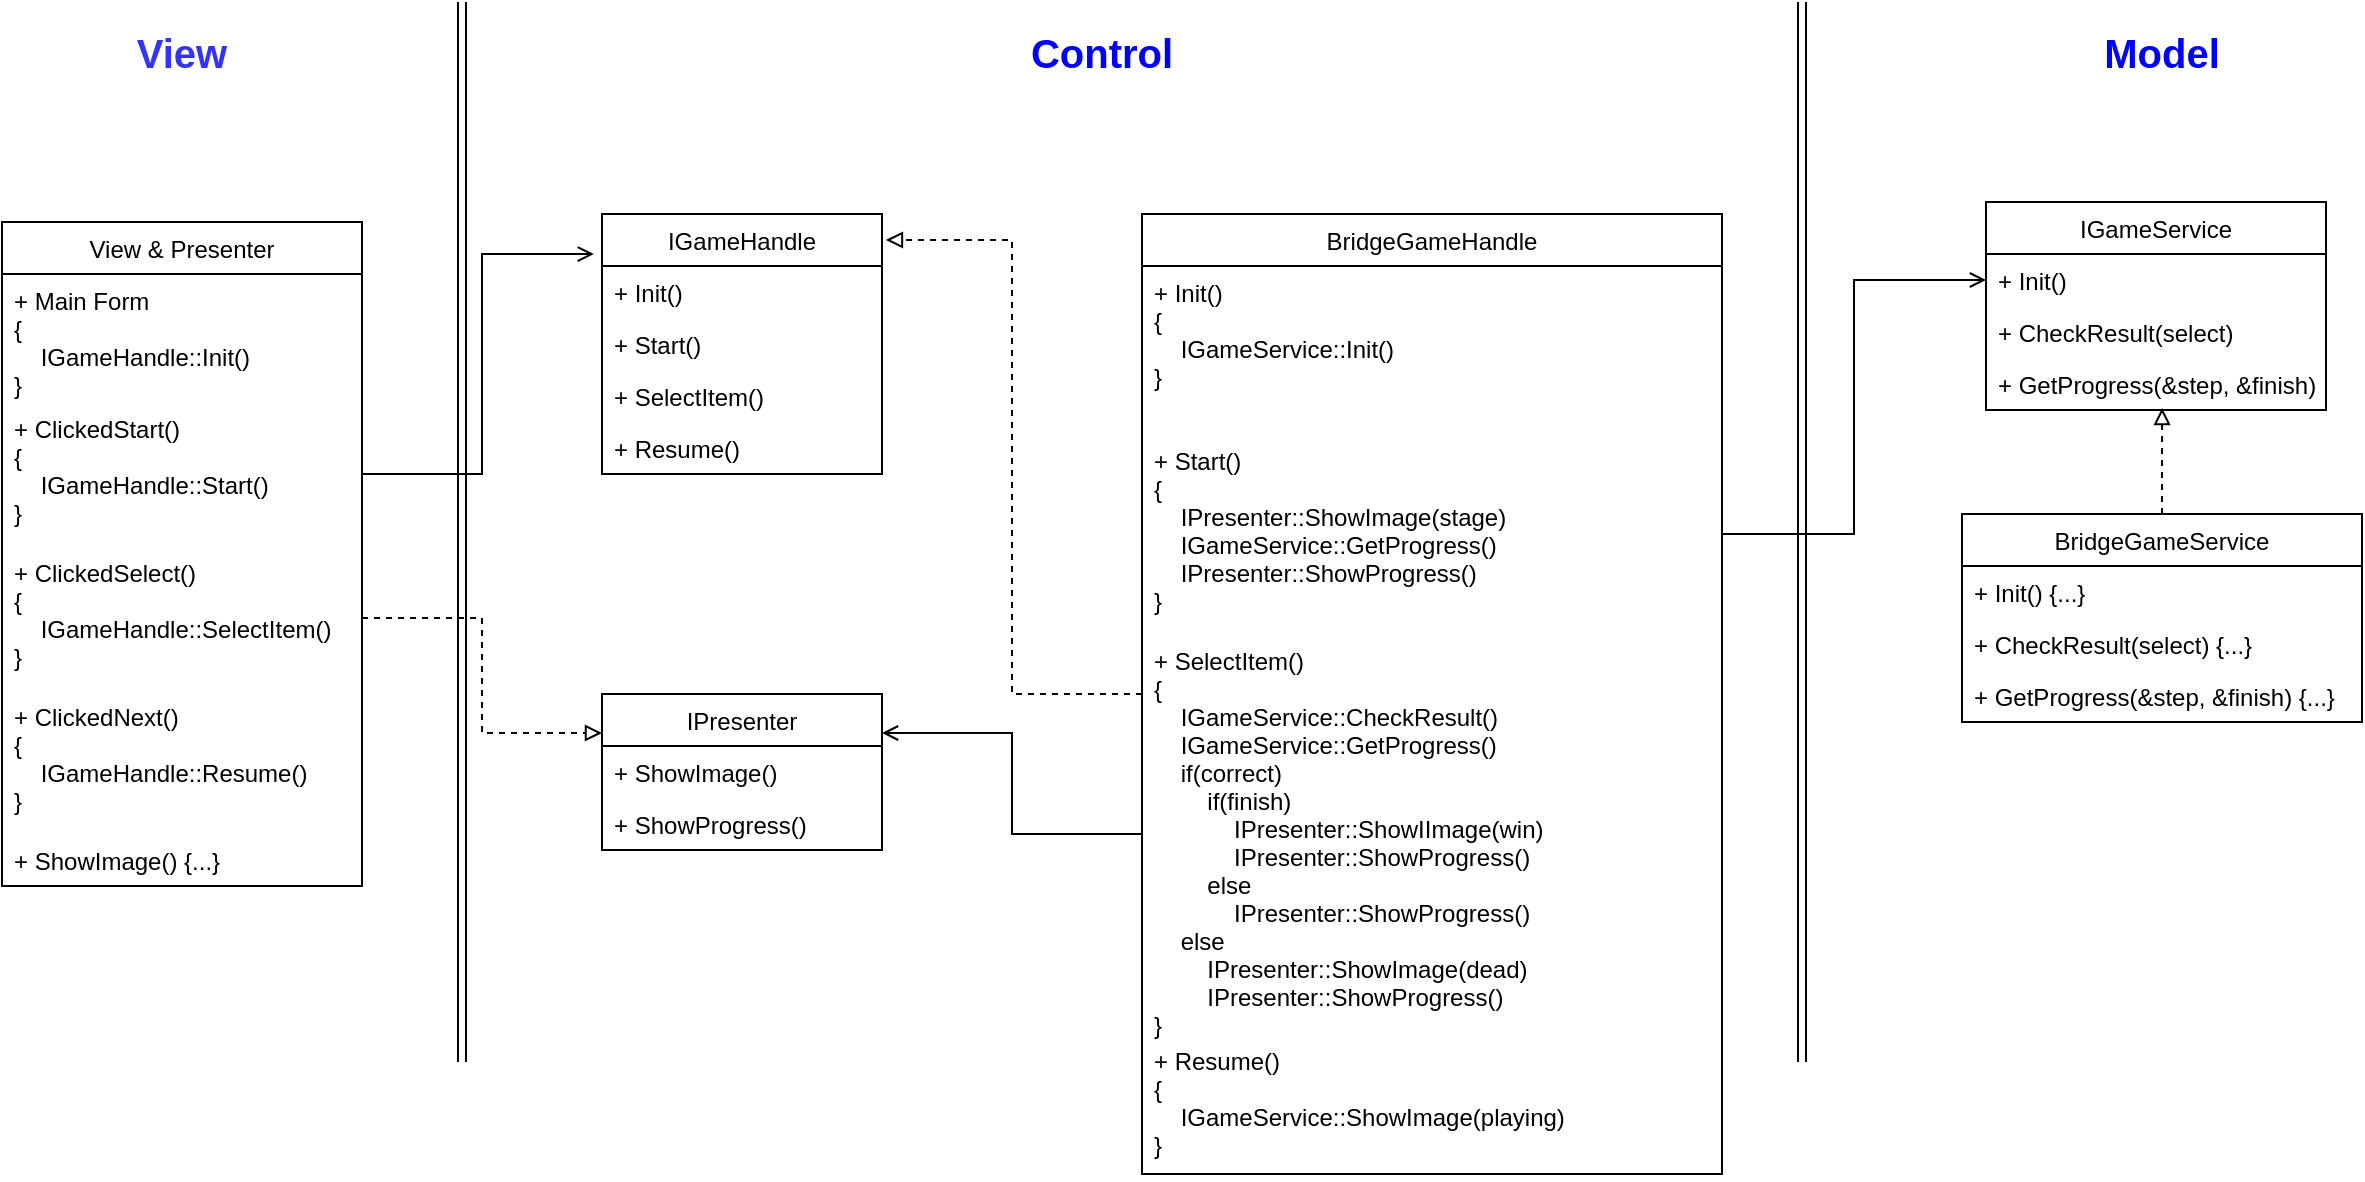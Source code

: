<mxfile version="15.4.0" type="device"><diagram name="MVC architecture" id="NlLf-IjyudRxgn_Lcmmp"><mxGraphModel dx="1422" dy="822" grid="1" gridSize="10" guides="1" tooltips="1" connect="1" arrows="1" fold="1" page="1" pageScale="1" pageWidth="3300" pageHeight="2339" math="0" shadow="0"><root><mxCell id="dJ4hByP45QBNI8E96MP--0"/><mxCell id="dJ4hByP45QBNI8E96MP--1" parent="dJ4hByP45QBNI8E96MP--0"/><mxCell id="dJ4hByP45QBNI8E96MP--2" value="View &amp; Presenter" style="swimlane;fontStyle=0;childLayout=stackLayout;horizontal=1;startSize=26;fillColor=none;horizontalStack=0;resizeParent=1;resizeParentMax=0;resizeLast=0;collapsible=1;marginBottom=0;" parent="dJ4hByP45QBNI8E96MP--1" vertex="1"><mxGeometry x="120" y="200" width="180" height="332" as="geometry"/></mxCell><mxCell id="dJ4hByP45QBNI8E96MP--3" value="+ Main Form&#10;{&#10;    IGameHandle::Init()&#10;}" style="text;strokeColor=none;fillColor=none;align=left;verticalAlign=top;spacingLeft=4;spacingRight=4;overflow=hidden;rotatable=0;points=[[0,0.5],[1,0.5]];portConstraint=eastwest;" parent="dJ4hByP45QBNI8E96MP--2" vertex="1"><mxGeometry y="26" width="180" height="64" as="geometry"/></mxCell><mxCell id="dJ4hByP45QBNI8E96MP--4" value="+ ClickedStart()&#10;{&#10;&#9;    IGameHandle::Start()&#10;}" style="text;strokeColor=none;fillColor=none;align=left;verticalAlign=top;spacingLeft=4;spacingRight=4;overflow=hidden;rotatable=0;points=[[0,0.5],[1,0.5]];portConstraint=eastwest;" parent="dJ4hByP45QBNI8E96MP--2" vertex="1"><mxGeometry y="90" width="180" height="72" as="geometry"/></mxCell><mxCell id="dJ4hByP45QBNI8E96MP--5" value="+ ClickedSelect()&#10;{&#10;&#9;    IGameHandle::SelectItem()&#10;}" style="text;strokeColor=none;fillColor=none;align=left;verticalAlign=top;spacingLeft=4;spacingRight=4;overflow=hidden;rotatable=0;points=[[0,0.5],[1,0.5]];portConstraint=eastwest;" parent="dJ4hByP45QBNI8E96MP--2" vertex="1"><mxGeometry y="162" width="180" height="72" as="geometry"/></mxCell><mxCell id="dJ4hByP45QBNI8E96MP--6" value="+ ClickedNext()&#10;{&#10;&#9;    IGameHandle::Resume()&#10;}" style="text;strokeColor=none;fillColor=none;align=left;verticalAlign=top;spacingLeft=4;spacingRight=4;overflow=hidden;rotatable=0;points=[[0,0.5],[1,0.5]];portConstraint=eastwest;" parent="dJ4hByP45QBNI8E96MP--2" vertex="1"><mxGeometry y="234" width="180" height="72" as="geometry"/></mxCell><mxCell id="dJ4hByP45QBNI8E96MP--7" value="+ ShowImage() {...}" style="text;strokeColor=none;fillColor=none;align=left;verticalAlign=top;spacingLeft=4;spacingRight=4;overflow=hidden;rotatable=0;points=[[0,0.5],[1,0.5]];portConstraint=eastwest;" parent="dJ4hByP45QBNI8E96MP--2" vertex="1"><mxGeometry y="306" width="180" height="26" as="geometry"/></mxCell><mxCell id="dJ4hByP45QBNI8E96MP--8" value="IGameHandle" style="swimlane;fontStyle=0;childLayout=stackLayout;horizontal=1;startSize=26;fillColor=none;horizontalStack=0;resizeParent=1;resizeParentMax=0;resizeLast=0;collapsible=1;marginBottom=0;" parent="dJ4hByP45QBNI8E96MP--1" vertex="1"><mxGeometry x="420" y="196" width="140" height="130" as="geometry"/></mxCell><mxCell id="dJ4hByP45QBNI8E96MP--9" value="+ Init()" style="text;strokeColor=none;fillColor=none;align=left;verticalAlign=top;spacingLeft=4;spacingRight=4;overflow=hidden;rotatable=0;points=[[0,0.5],[1,0.5]];portConstraint=eastwest;" parent="dJ4hByP45QBNI8E96MP--8" vertex="1"><mxGeometry y="26" width="140" height="26" as="geometry"/></mxCell><mxCell id="dJ4hByP45QBNI8E96MP--10" value="+ Start()" style="text;strokeColor=none;fillColor=none;align=left;verticalAlign=top;spacingLeft=4;spacingRight=4;overflow=hidden;rotatable=0;points=[[0,0.5],[1,0.5]];portConstraint=eastwest;" parent="dJ4hByP45QBNI8E96MP--8" vertex="1"><mxGeometry y="52" width="140" height="26" as="geometry"/></mxCell><mxCell id="dJ4hByP45QBNI8E96MP--11" value="+ SelectItem()" style="text;strokeColor=none;fillColor=none;align=left;verticalAlign=top;spacingLeft=4;spacingRight=4;overflow=hidden;rotatable=0;points=[[0,0.5],[1,0.5]];portConstraint=eastwest;" parent="dJ4hByP45QBNI8E96MP--8" vertex="1"><mxGeometry y="78" width="140" height="26" as="geometry"/></mxCell><mxCell id="dJ4hByP45QBNI8E96MP--12" value="+ Resume()" style="text;strokeColor=none;fillColor=none;align=left;verticalAlign=top;spacingLeft=4;spacingRight=4;overflow=hidden;rotatable=0;points=[[0,0.5],[1,0.5]];portConstraint=eastwest;" parent="dJ4hByP45QBNI8E96MP--8" vertex="1"><mxGeometry y="104" width="140" height="26" as="geometry"/></mxCell><mxCell id="dJ4hByP45QBNI8E96MP--13" style="edgeStyle=orthogonalEdgeStyle;rounded=0;orthogonalLoop=1;jettySize=auto;html=1;entryX=1.014;entryY=0.1;entryDx=0;entryDy=0;entryPerimeter=0;dashed=1;endArrow=block;endFill=0;" parent="dJ4hByP45QBNI8E96MP--1" source="dJ4hByP45QBNI8E96MP--14" target="dJ4hByP45QBNI8E96MP--8" edge="1"><mxGeometry relative="1" as="geometry"/></mxCell><mxCell id="dJ4hByP45QBNI8E96MP--14" value="BridgeGameHandle" style="swimlane;fontStyle=0;align=center;verticalAlign=top;childLayout=stackLayout;horizontal=1;startSize=26;horizontalStack=0;resizeParent=1;resizeParentMax=0;resizeLast=0;collapsible=1;marginBottom=0;" parent="dJ4hByP45QBNI8E96MP--1" vertex="1"><mxGeometry x="690" y="196" width="290" height="480" as="geometry"/></mxCell><mxCell id="dJ4hByP45QBNI8E96MP--15" value="+ Init()&#10;{&#10;    IGameService::Init()&#10;}" style="text;strokeColor=none;fillColor=none;align=left;verticalAlign=top;spacingLeft=4;spacingRight=4;overflow=hidden;rotatable=0;points=[[0,0.5],[1,0.5]];portConstraint=eastwest;" parent="dJ4hByP45QBNI8E96MP--14" vertex="1"><mxGeometry y="26" width="290" height="84" as="geometry"/></mxCell><mxCell id="dJ4hByP45QBNI8E96MP--16" value="+ Start()&#10;{&#10;    IPresenter::ShowImage(stage)&#10;    IGameService::GetProgress()&#10;    IPresenter::ShowProgress()&#10;}" style="text;strokeColor=none;fillColor=none;align=left;verticalAlign=top;spacingLeft=4;spacingRight=4;overflow=hidden;rotatable=0;points=[[0,0.5],[1,0.5]];portConstraint=eastwest;" parent="dJ4hByP45QBNI8E96MP--14" vertex="1"><mxGeometry y="110" width="290" height="100" as="geometry"/></mxCell><mxCell id="dJ4hByP45QBNI8E96MP--17" value="+ SelectItem()&#10;{&#10;    IGameService::CheckResult()&#10;    IGameService::GetProgress()&#10;    if(correct)&#10;        if(finish)&#10;            IPresenter::ShowIImage(win)&#10;            IPresenter::ShowProgress()&#10;        else&#10;            IPresenter::ShowProgress()&#10;    else&#10;        IPresenter::ShowImage(dead)&#10;        IPresenter::ShowProgress()&#10;}" style="text;strokeColor=none;fillColor=none;align=left;verticalAlign=top;spacingLeft=4;spacingRight=4;overflow=hidden;rotatable=0;points=[[0,0.5],[1,0.5]];portConstraint=eastwest;" parent="dJ4hByP45QBNI8E96MP--14" vertex="1"><mxGeometry y="210" width="290" height="200" as="geometry"/></mxCell><mxCell id="dJ4hByP45QBNI8E96MP--18" value="+ Resume()&#10;{&#10;    IGameService::ShowImage(playing)&#10;}" style="text;strokeColor=none;fillColor=none;align=left;verticalAlign=top;spacingLeft=4;spacingRight=4;overflow=hidden;rotatable=0;points=[[0,0.5],[1,0.5]];portConstraint=eastwest;" parent="dJ4hByP45QBNI8E96MP--14" vertex="1"><mxGeometry y="410" width="290" height="70" as="geometry"/></mxCell><mxCell id="dJ4hByP45QBNI8E96MP--19" value="IGameService" style="swimlane;fontStyle=0;childLayout=stackLayout;horizontal=1;startSize=26;fillColor=none;horizontalStack=0;resizeParent=1;resizeParentMax=0;resizeLast=0;collapsible=1;marginBottom=0;" parent="dJ4hByP45QBNI8E96MP--1" vertex="1"><mxGeometry x="1112" y="190" width="170" height="104" as="geometry"/></mxCell><mxCell id="dJ4hByP45QBNI8E96MP--20" value="+ Init()" style="text;strokeColor=none;fillColor=none;align=left;verticalAlign=top;spacingLeft=4;spacingRight=4;overflow=hidden;rotatable=0;points=[[0,0.5],[1,0.5]];portConstraint=eastwest;" parent="dJ4hByP45QBNI8E96MP--19" vertex="1"><mxGeometry y="26" width="170" height="26" as="geometry"/></mxCell><mxCell id="dJ4hByP45QBNI8E96MP--21" value="+ CheckResult(select)" style="text;strokeColor=none;fillColor=none;align=left;verticalAlign=top;spacingLeft=4;spacingRight=4;overflow=hidden;rotatable=0;points=[[0,0.5],[1,0.5]];portConstraint=eastwest;" parent="dJ4hByP45QBNI8E96MP--19" vertex="1"><mxGeometry y="52" width="170" height="26" as="geometry"/></mxCell><mxCell id="dJ4hByP45QBNI8E96MP--22" value="+ GetProgress(&amp;step, &amp;finish)" style="text;strokeColor=none;fillColor=none;align=left;verticalAlign=top;spacingLeft=4;spacingRight=4;overflow=hidden;rotatable=0;points=[[0,0.5],[1,0.5]];portConstraint=eastwest;" parent="dJ4hByP45QBNI8E96MP--19" vertex="1"><mxGeometry y="78" width="170" height="26" as="geometry"/></mxCell><mxCell id="dJ4hByP45QBNI8E96MP--23" value="IPresenter" style="swimlane;fontStyle=0;childLayout=stackLayout;horizontal=1;startSize=26;fillColor=none;horizontalStack=0;resizeParent=1;resizeParentMax=0;resizeLast=0;collapsible=1;marginBottom=0;" parent="dJ4hByP45QBNI8E96MP--1" vertex="1"><mxGeometry x="420" y="436" width="140" height="78" as="geometry"/></mxCell><mxCell id="dJ4hByP45QBNI8E96MP--24" value="+ ShowImage()" style="text;strokeColor=none;fillColor=none;align=left;verticalAlign=top;spacingLeft=4;spacingRight=4;overflow=hidden;rotatable=0;points=[[0,0.5],[1,0.5]];portConstraint=eastwest;" parent="dJ4hByP45QBNI8E96MP--23" vertex="1"><mxGeometry y="26" width="140" height="26" as="geometry"/></mxCell><mxCell id="dJ4hByP45QBNI8E96MP--25" value="+ ShowProgress()" style="text;strokeColor=none;fillColor=none;align=left;verticalAlign=top;spacingLeft=4;spacingRight=4;overflow=hidden;rotatable=0;points=[[0,0.5],[1,0.5]];portConstraint=eastwest;" parent="dJ4hByP45QBNI8E96MP--23" vertex="1"><mxGeometry y="52" width="140" height="26" as="geometry"/></mxCell><mxCell id="dJ4hByP45QBNI8E96MP--26" style="edgeStyle=orthogonalEdgeStyle;rounded=0;orthogonalLoop=1;jettySize=auto;html=1;exitX=0.5;exitY=0;exitDx=0;exitDy=0;entryX=0.518;entryY=0.962;entryDx=0;entryDy=0;entryPerimeter=0;dashed=1;endArrow=block;endFill=0;" parent="dJ4hByP45QBNI8E96MP--1" source="dJ4hByP45QBNI8E96MP--27" target="dJ4hByP45QBNI8E96MP--22" edge="1"><mxGeometry relative="1" as="geometry"/></mxCell><mxCell id="dJ4hByP45QBNI8E96MP--27" value="BridgeGameService" style="swimlane;fontStyle=0;childLayout=stackLayout;horizontal=1;startSize=26;fillColor=none;horizontalStack=0;resizeParent=1;resizeParentMax=0;resizeLast=0;collapsible=1;marginBottom=0;" parent="dJ4hByP45QBNI8E96MP--1" vertex="1"><mxGeometry x="1100" y="346" width="200" height="104" as="geometry"/></mxCell><mxCell id="dJ4hByP45QBNI8E96MP--28" value="+ Init() {...}" style="text;strokeColor=none;fillColor=none;align=left;verticalAlign=top;spacingLeft=4;spacingRight=4;overflow=hidden;rotatable=0;points=[[0,0.5],[1,0.5]];portConstraint=eastwest;" parent="dJ4hByP45QBNI8E96MP--27" vertex="1"><mxGeometry y="26" width="200" height="26" as="geometry"/></mxCell><mxCell id="dJ4hByP45QBNI8E96MP--29" value="+ CheckResult(select) {...}" style="text;strokeColor=none;fillColor=none;align=left;verticalAlign=top;spacingLeft=4;spacingRight=4;overflow=hidden;rotatable=0;points=[[0,0.5],[1,0.5]];portConstraint=eastwest;" parent="dJ4hByP45QBNI8E96MP--27" vertex="1"><mxGeometry y="52" width="200" height="26" as="geometry"/></mxCell><mxCell id="dJ4hByP45QBNI8E96MP--30" value="+ GetProgress(&amp;step, &amp;finish) {...}" style="text;strokeColor=none;fillColor=none;align=left;verticalAlign=top;spacingLeft=4;spacingRight=4;overflow=hidden;rotatable=0;points=[[0,0.5],[1,0.5]];portConstraint=eastwest;" parent="dJ4hByP45QBNI8E96MP--27" vertex="1"><mxGeometry y="78" width="200" height="26" as="geometry"/></mxCell><mxCell id="dJ4hByP45QBNI8E96MP--31" style="edgeStyle=orthogonalEdgeStyle;rounded=0;orthogonalLoop=1;jettySize=auto;html=1;entryX=-0.029;entryY=0.154;entryDx=0;entryDy=0;entryPerimeter=0;endArrow=open;endFill=0;" parent="dJ4hByP45QBNI8E96MP--1" source="dJ4hByP45QBNI8E96MP--4" target="dJ4hByP45QBNI8E96MP--8" edge="1"><mxGeometry relative="1" as="geometry"/></mxCell><mxCell id="dJ4hByP45QBNI8E96MP--32" style="edgeStyle=orthogonalEdgeStyle;rounded=0;orthogonalLoop=1;jettySize=auto;html=1;exitX=1;exitY=0.5;exitDx=0;exitDy=0;entryX=0;entryY=0.25;entryDx=0;entryDy=0;dashed=1;endArrow=block;endFill=0;" parent="dJ4hByP45QBNI8E96MP--1" source="dJ4hByP45QBNI8E96MP--5" target="dJ4hByP45QBNI8E96MP--23" edge="1"><mxGeometry relative="1" as="geometry"/></mxCell><mxCell id="dJ4hByP45QBNI8E96MP--33" style="edgeStyle=orthogonalEdgeStyle;rounded=0;orthogonalLoop=1;jettySize=auto;html=1;exitX=0;exitY=0.5;exitDx=0;exitDy=0;entryX=1;entryY=0.25;entryDx=0;entryDy=0;endArrow=open;endFill=0;" parent="dJ4hByP45QBNI8E96MP--1" source="dJ4hByP45QBNI8E96MP--17" target="dJ4hByP45QBNI8E96MP--23" edge="1"><mxGeometry relative="1" as="geometry"/></mxCell><mxCell id="dJ4hByP45QBNI8E96MP--34" style="edgeStyle=orthogonalEdgeStyle;rounded=0;orthogonalLoop=1;jettySize=auto;html=1;exitX=1;exitY=0.5;exitDx=0;exitDy=0;entryX=0;entryY=0.5;entryDx=0;entryDy=0;endArrow=open;endFill=0;" parent="dJ4hByP45QBNI8E96MP--1" source="dJ4hByP45QBNI8E96MP--16" target="dJ4hByP45QBNI8E96MP--20" edge="1"><mxGeometry relative="1" as="geometry"/></mxCell><mxCell id="V_WnsvxyIKBUokFZUidZ-0" value="" style="endArrow=none;html=1;shape=link;" parent="dJ4hByP45QBNI8E96MP--1" edge="1"><mxGeometry width="50" height="50" relative="1" as="geometry"><mxPoint x="350" y="620" as="sourcePoint"/><mxPoint x="350" y="90" as="targetPoint"/></mxGeometry></mxCell><mxCell id="V_WnsvxyIKBUokFZUidZ-1" value="" style="endArrow=none;html=1;shape=link;" parent="dJ4hByP45QBNI8E96MP--1" edge="1"><mxGeometry width="50" height="50" relative="1" as="geometry"><mxPoint x="1020" y="620" as="sourcePoint"/><mxPoint x="1020" y="90" as="targetPoint"/></mxGeometry></mxCell><mxCell id="V_WnsvxyIKBUokFZUidZ-2" value="View" style="text;html=1;strokeColor=none;fillColor=none;align=center;verticalAlign=middle;whiteSpace=wrap;rounded=0;fontSize=20;fontStyle=1;fontColor=#3333FF;" parent="dJ4hByP45QBNI8E96MP--1" vertex="1"><mxGeometry x="170" y="100" width="80" height="30" as="geometry"/></mxCell><mxCell id="V_WnsvxyIKBUokFZUidZ-3" value="Control" style="text;html=1;strokeColor=none;fillColor=none;align=center;verticalAlign=middle;whiteSpace=wrap;rounded=0;fontSize=20;fontColor=#0000FF;fontStyle=1" parent="dJ4hByP45QBNI8E96MP--1" vertex="1"><mxGeometry x="630" y="100" width="80" height="30" as="geometry"/></mxCell><mxCell id="V_WnsvxyIKBUokFZUidZ-4" value="&lt;font color=&quot;#0000ff&quot;&gt;&lt;b&gt;Model&lt;/b&gt;&lt;/font&gt;" style="text;html=1;strokeColor=none;fillColor=none;align=center;verticalAlign=middle;whiteSpace=wrap;rounded=0;fontSize=20;" parent="dJ4hByP45QBNI8E96MP--1" vertex="1"><mxGeometry x="1160" y="100" width="80" height="30" as="geometry"/></mxCell></root></mxGraphModel></diagram></mxfile>